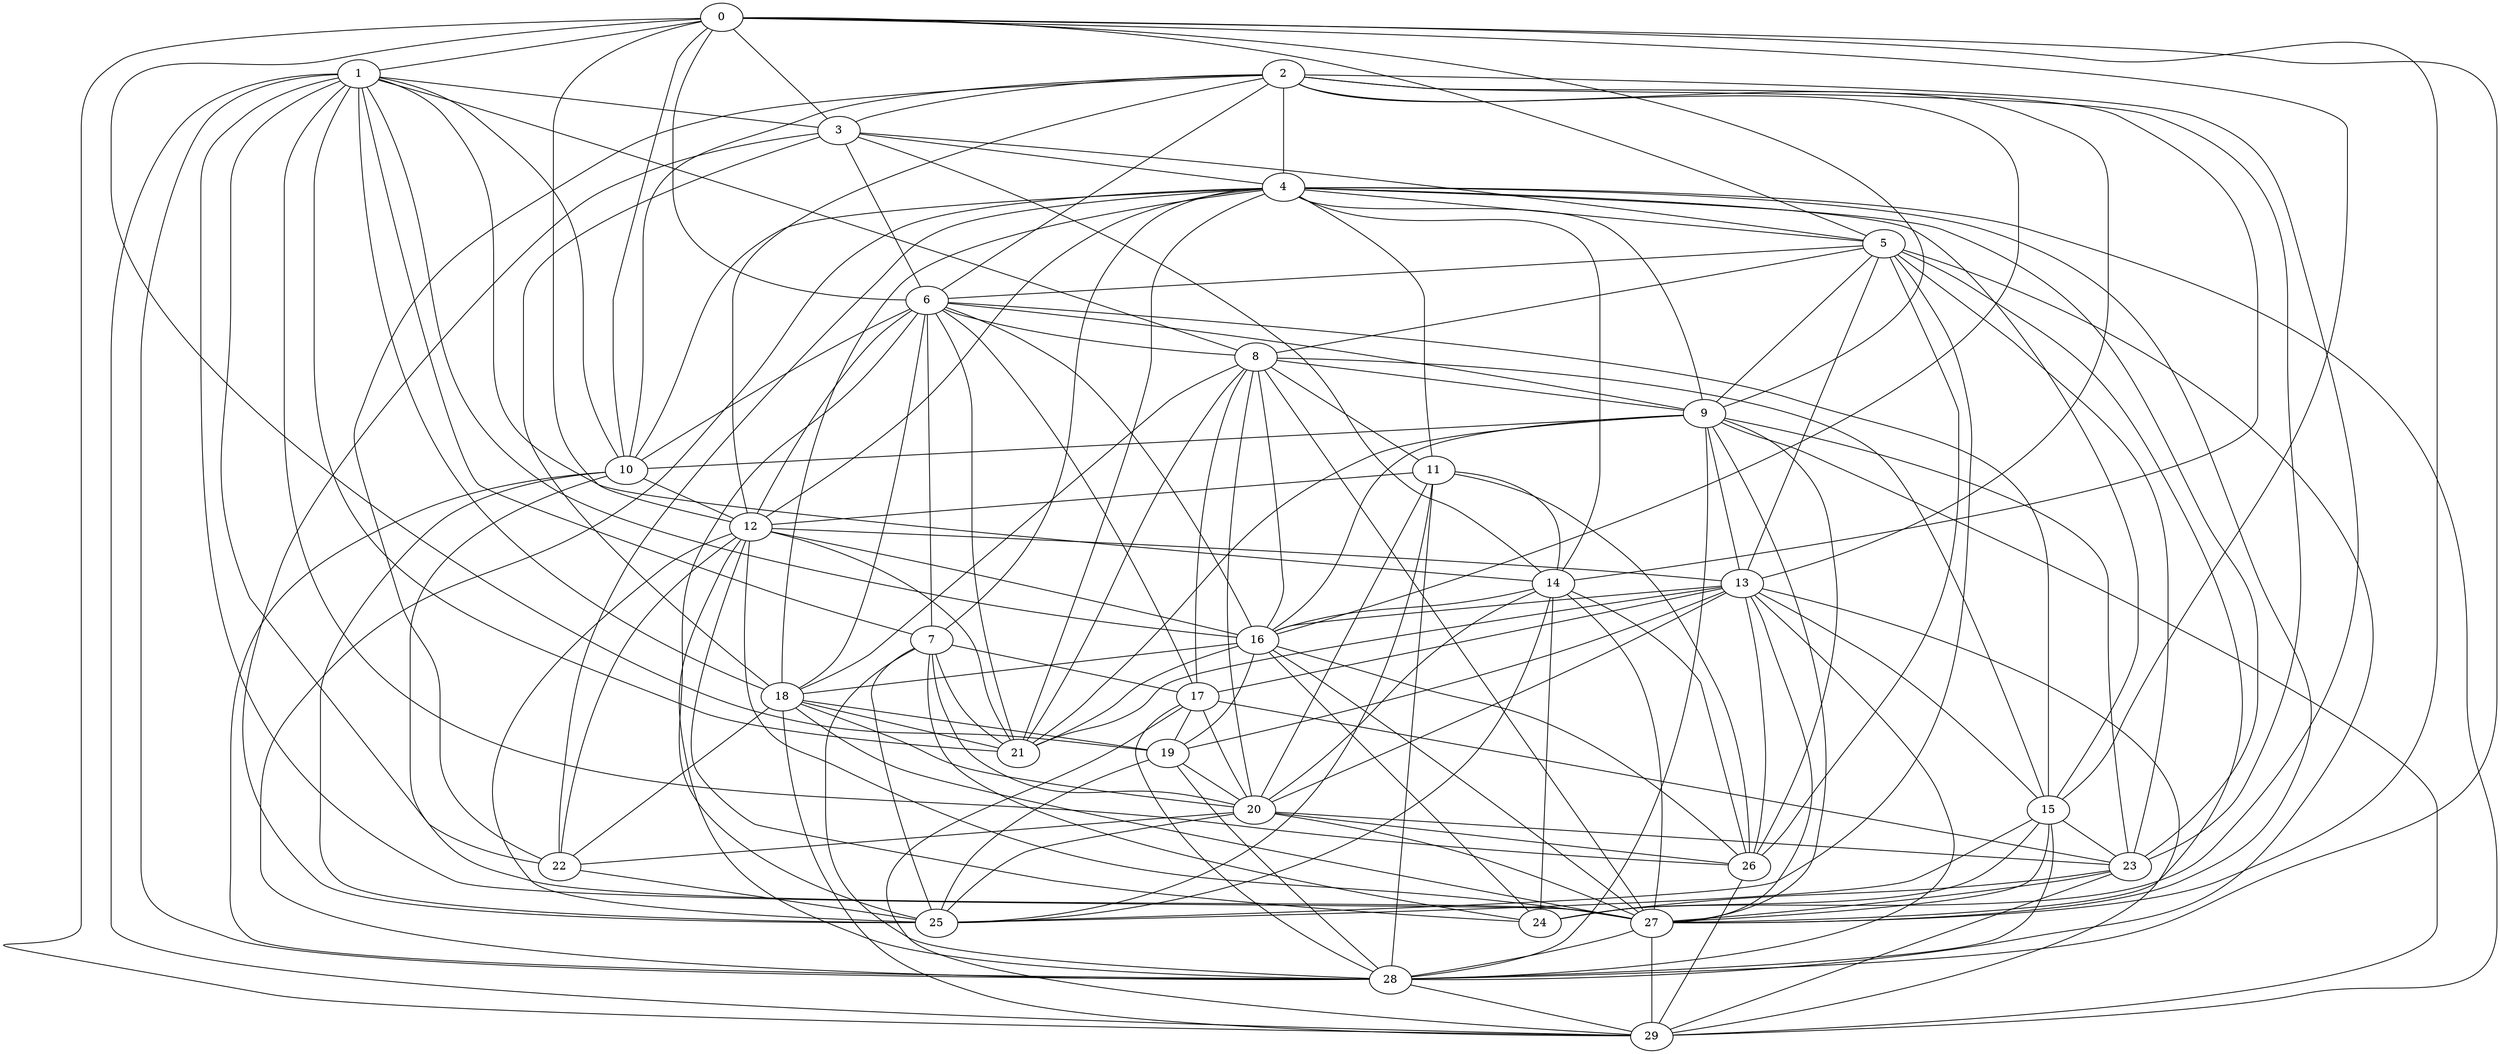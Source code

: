 graph {

0--1   
0--3   
0--5   
0--6   
0--9   
0--10   
0--12   
0--15   
0--19   
0--27   
0--28   
0--29   
1--3   
1--7   
1--8   
1--10   
1--14   
1--16   
1--18   
1--21   
1--22   
1--26   
1--27   
1--28   
1--29   
2--3   
2--4   
2--6   
2--10   
2--12   
2--13   
2--14   
2--16   
2--22   
2--23   
2--24   
3--4   
3--5   
3--6   
3--14   
3--18   
3--25   
4--5   
4--7   
4--9   
4--10   
4--11   
4--12   
4--14   
4--15   
4--18   
4--21   
4--22   
4--23   
4--27   
4--28   
4--29   
5--6   
5--8   
5--9   
5--13   
5--23   
5--25   
5--26   
5--27   
5--28   
6--7   
6--8   
6--9   
6--10   
6--12   
6--15   
6--16   
6--17   
6--18   
6--21   
6--25   
7--17   
7--20   
7--21   
7--24   
7--25   
7--28   
8--9   
8--11   
8--15   
8--16   
8--17   
8--18   
8--20   
8--21   
8--27   
9--10   
9--13   
9--16   
9--21   
9--23   
9--26   
9--27   
9--28   
9--29   
10--12   
10--25   
10--27   
10--28   
11--12   
11--14   
11--20   
11--25   
11--26   
11--28   
12--13   
12--16   
12--21   
12--22   
12--24   
12--25   
12--27   
12--28   
13--15   
13--16   
13--17   
13--19   
13--20   
13--21   
13--26   
13--27   
13--28   
13--29   
14--16   
14--20   
14--24   
14--25   
14--26   
14--27   
15--23   
15--24   
15--25   
15--27   
15--28   
16--18   
16--19   
16--21   
16--24   
16--26   
16--27   
17--19   
17--20   
17--23   
17--28   
17--29   
18--19   
18--20   
18--21   
18--22   
18--27   
18--29   
19--20   
19--25   
19--28   
20--22   
20--23   
20--25   
20--26   
20--27   
22--25   
23--24   
23--27   
23--29   
26--29   
27--28   
27--29   
28--29   
}
